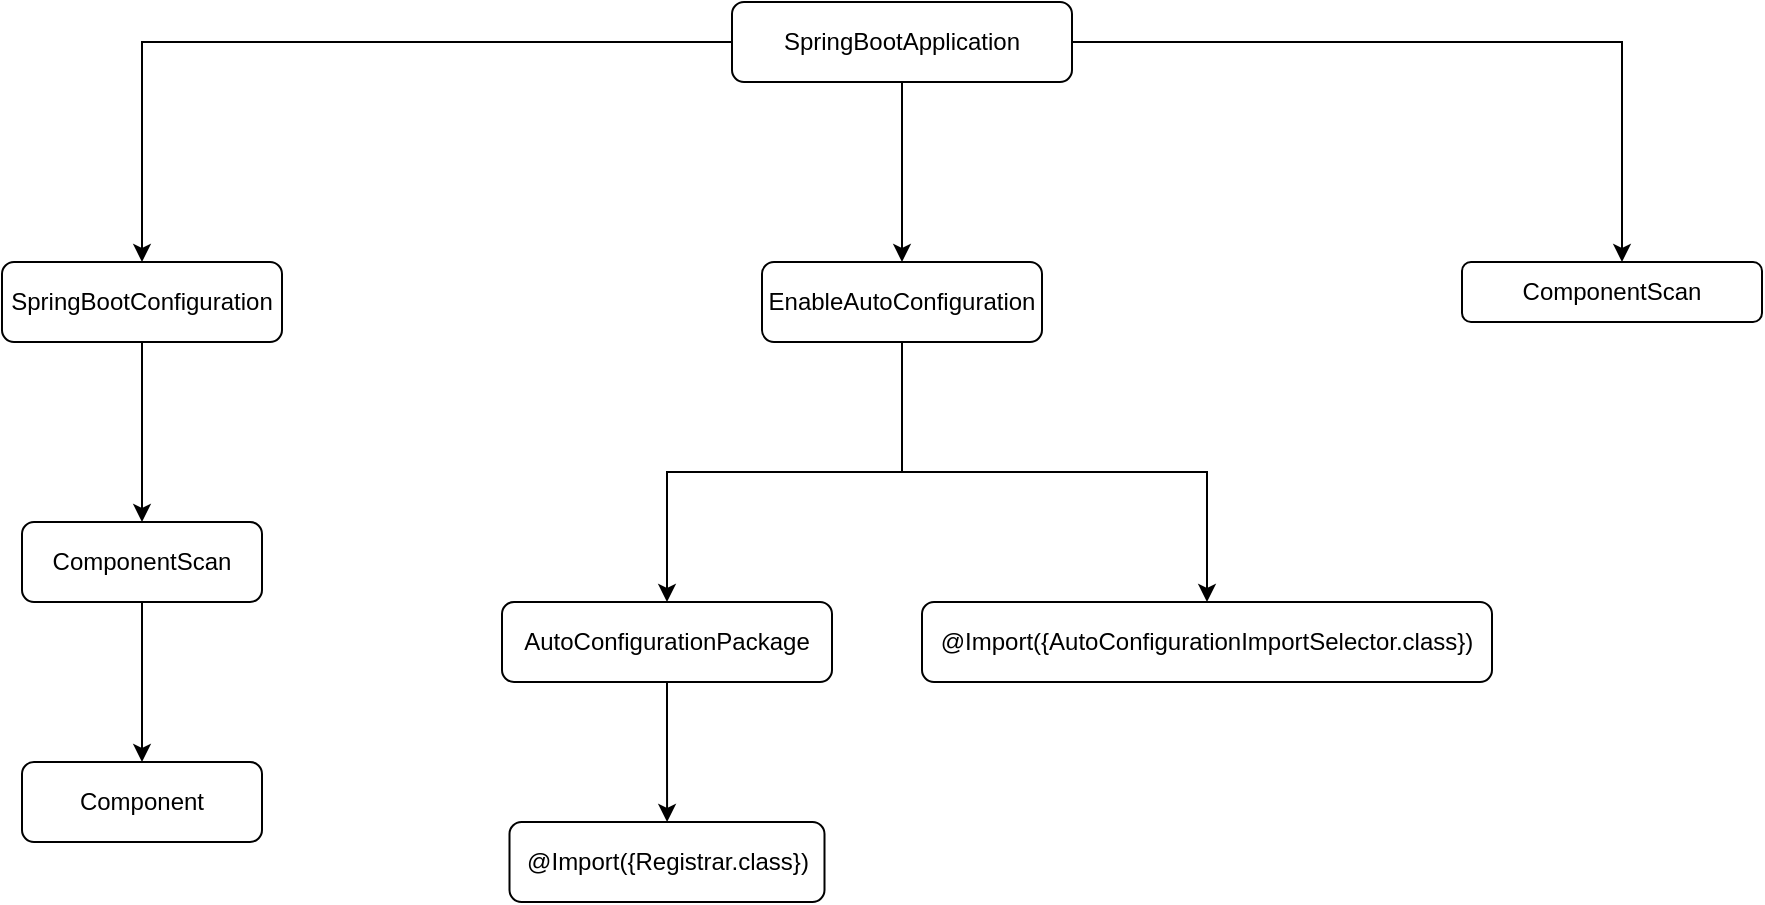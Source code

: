 <mxfile version="16.6.2" type="github">
  <diagram id="pjRBr59LjtW6QD2h7RY8" name="SpringBoot">
    <mxGraphModel dx="2145" dy="690" grid="1" gridSize="10" guides="1" tooltips="1" connect="1" arrows="1" fold="1" page="1" pageScale="1" pageWidth="827" pageHeight="1169" math="0" shadow="0">
      <root>
        <mxCell id="0" />
        <mxCell id="1" parent="0" />
        <mxCell id="f4QNviXpHn-N0JODFs1I-4" value="" style="edgeStyle=orthogonalEdgeStyle;rounded=0;orthogonalLoop=1;jettySize=auto;html=1;exitX=0;exitY=0.5;exitDx=0;exitDy=0;" edge="1" parent="1" source="f4QNviXpHn-N0JODFs1I-2" target="f4QNviXpHn-N0JODFs1I-3">
          <mxGeometry relative="1" as="geometry">
            <mxPoint x="280" y="90" as="sourcePoint" />
            <Array as="points">
              <mxPoint x="-10" y="70" />
            </Array>
          </mxGeometry>
        </mxCell>
        <mxCell id="f4QNviXpHn-N0JODFs1I-6" value="" style="edgeStyle=orthogonalEdgeStyle;rounded=0;orthogonalLoop=1;jettySize=auto;html=1;" edge="1" parent="1" source="f4QNviXpHn-N0JODFs1I-2" target="f4QNviXpHn-N0JODFs1I-5">
          <mxGeometry relative="1" as="geometry" />
        </mxCell>
        <mxCell id="f4QNviXpHn-N0JODFs1I-8" value="" style="edgeStyle=orthogonalEdgeStyle;rounded=0;orthogonalLoop=1;jettySize=auto;html=1;" edge="1" parent="1" source="f4QNviXpHn-N0JODFs1I-2" target="f4QNviXpHn-N0JODFs1I-7">
          <mxGeometry relative="1" as="geometry">
            <Array as="points">
              <mxPoint x="730" y="70" />
            </Array>
          </mxGeometry>
        </mxCell>
        <mxCell id="f4QNviXpHn-N0JODFs1I-2" value="SpringBootApplication" style="rounded=1;whiteSpace=wrap;html=1;" vertex="1" parent="1">
          <mxGeometry x="285" y="50" width="170" height="40" as="geometry" />
        </mxCell>
        <mxCell id="f4QNviXpHn-N0JODFs1I-10" value="" style="edgeStyle=orthogonalEdgeStyle;rounded=0;orthogonalLoop=1;jettySize=auto;html=1;" edge="1" parent="1" source="f4QNviXpHn-N0JODFs1I-3" target="f4QNviXpHn-N0JODFs1I-9">
          <mxGeometry relative="1" as="geometry" />
        </mxCell>
        <mxCell id="f4QNviXpHn-N0JODFs1I-3" value="SpringBootConfiguration" style="whiteSpace=wrap;html=1;rounded=1;" vertex="1" parent="1">
          <mxGeometry x="-80" y="180" width="140" height="40" as="geometry" />
        </mxCell>
        <mxCell id="f4QNviXpHn-N0JODFs1I-14" value="" style="edgeStyle=orthogonalEdgeStyle;rounded=0;orthogonalLoop=1;jettySize=auto;html=1;" edge="1" parent="1" source="f4QNviXpHn-N0JODFs1I-5" target="f4QNviXpHn-N0JODFs1I-13">
          <mxGeometry relative="1" as="geometry" />
        </mxCell>
        <mxCell id="f4QNviXpHn-N0JODFs1I-16" value="" style="edgeStyle=orthogonalEdgeStyle;rounded=0;orthogonalLoop=1;jettySize=auto;html=1;" edge="1" parent="1" source="f4QNviXpHn-N0JODFs1I-5" target="f4QNviXpHn-N0JODFs1I-15">
          <mxGeometry relative="1" as="geometry" />
        </mxCell>
        <mxCell id="f4QNviXpHn-N0JODFs1I-5" value="EnableAutoConfiguration" style="whiteSpace=wrap;html=1;rounded=1;" vertex="1" parent="1">
          <mxGeometry x="300" y="180" width="140" height="40" as="geometry" />
        </mxCell>
        <mxCell id="f4QNviXpHn-N0JODFs1I-7" value="ComponentScan" style="whiteSpace=wrap;html=1;rounded=1;" vertex="1" parent="1">
          <mxGeometry x="650" y="180" width="150" height="30" as="geometry" />
        </mxCell>
        <mxCell id="f4QNviXpHn-N0JODFs1I-12" value="" style="edgeStyle=orthogonalEdgeStyle;rounded=0;orthogonalLoop=1;jettySize=auto;html=1;" edge="1" parent="1" source="f4QNviXpHn-N0JODFs1I-9" target="f4QNviXpHn-N0JODFs1I-11">
          <mxGeometry relative="1" as="geometry" />
        </mxCell>
        <mxCell id="f4QNviXpHn-N0JODFs1I-9" value="ComponentScan" style="whiteSpace=wrap;html=1;rounded=1;" vertex="1" parent="1">
          <mxGeometry x="-70" y="310" width="120" height="40" as="geometry" />
        </mxCell>
        <mxCell id="f4QNviXpHn-N0JODFs1I-11" value="Component" style="whiteSpace=wrap;html=1;rounded=1;" vertex="1" parent="1">
          <mxGeometry x="-70" y="430" width="120" height="40" as="geometry" />
        </mxCell>
        <mxCell id="f4QNviXpHn-N0JODFs1I-18" value="" style="edgeStyle=orthogonalEdgeStyle;rounded=0;orthogonalLoop=1;jettySize=auto;html=1;" edge="1" parent="1" source="f4QNviXpHn-N0JODFs1I-13" target="f4QNviXpHn-N0JODFs1I-17">
          <mxGeometry relative="1" as="geometry" />
        </mxCell>
        <mxCell id="f4QNviXpHn-N0JODFs1I-13" value="AutoConfigurationPackage" style="whiteSpace=wrap;html=1;rounded=1;" vertex="1" parent="1">
          <mxGeometry x="170" y="350" width="165" height="40" as="geometry" />
        </mxCell>
        <mxCell id="f4QNviXpHn-N0JODFs1I-15" value="@Import({AutoConfigurationImportSelector.class})" style="whiteSpace=wrap;html=1;rounded=1;" vertex="1" parent="1">
          <mxGeometry x="380" y="350" width="285" height="40" as="geometry" />
        </mxCell>
        <mxCell id="f4QNviXpHn-N0JODFs1I-17" value="@Import({Registrar.class})" style="whiteSpace=wrap;html=1;rounded=1;" vertex="1" parent="1">
          <mxGeometry x="173.75" y="460" width="157.5" height="40" as="geometry" />
        </mxCell>
      </root>
    </mxGraphModel>
  </diagram>
</mxfile>
